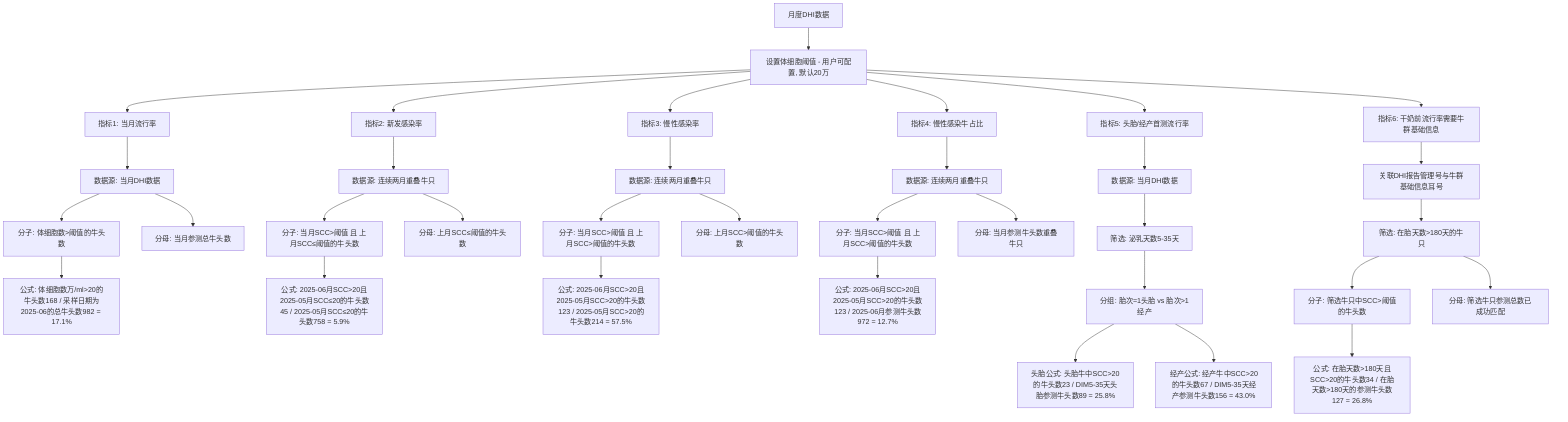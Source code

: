 graph TD
      A[月度DHI数据] --> B[设置体细胞阈值 - 用户可配置, 默认20万]

      B --> C1[指标1: 当月流行率]
      C1 --> C1a[数据源: 当月DHI数据]
      C1a --> C1b[分子: 体细胞数>阈值的牛头数]
      C1a --> C1c[分母: 当月参测总牛头数]
      C1b --> C1d[公式: 体细胞数万/ml>20的牛头数168 / 采样日期为2025-06的总牛头数982 = 17.1%]

      B --> C2[指标2: 新发感染率]
      C2 --> C2a[数据源: 连续两月重叠牛只]
      C2a --> C2b[分子: 当月SCC>阈值 且 上月SCC≤阈值的牛头数]
      C2a --> C2c[分母: 上月SCC≤阈值的牛头数]
      C2b --> C2d[公式: 2025-06月SCC>20且2025-05月SCC≤20的牛头数45 / 2025-05月SCC≤20的牛头数758 = 5.9%]

      B --> C3[指标3: 慢性感染率]
      C3 --> C3a[数据源: 连续两月重叠牛只]
      C3a --> C3b[分子: 当月SCC>阈值 且 上月SCC>阈值的牛头数]
      C3a --> C3c[分母: 上月SCC>阈值的牛头数]
      C3b --> C3d[公式: 2025-06月SCC>20且2025-05月SCC>20的牛头数123 / 2025-05月SCC>20的牛头数214 = 57.5%]

      B --> C4[指标4: 慢性感染牛占比]
      C4 --> C4a[数据源: 连续两月重叠牛只]
      C4a --> C4b[分子: 当月SCC>阈值 且 上月SCC>阈值的牛头数]
      C4a --> C4c[分母: 当月参测牛头数重叠牛只]
      C4b --> C4d[公式: 2025-06月SCC>20且2025-05月SCC>20的牛头数123 / 2025-06月参测牛头数972 = 12.7%]

      B --> C5[指标5: 头胎/经产首测流行率]
      C5 --> C5a[数据源: 当月DHI数据]
      C5a --> C5b[筛选: 泌乳天数5-35天]
      C5b --> C5c[分组: 胎次=1头胎 vs 胎次>1经产]
      C5c --> C5d[头胎公式: 头胎牛中SCC>20的牛头数23 / DIM5-35天头胎参测牛头数89 = 25.8%]
      C5c --> C5e[经产公式: 经产牛中SCC>20的牛头数67 / DIM5-35天经产参测牛头数156 = 43.0%]

      B --> C6[指标6: 干奶前流行率需要牛群基础信息]
      C6 --> C6a[关联DHI报告管理号与牛群基础信息耳号]
      C6a --> C6b[筛选: 在胎天数>180天的牛只]
      C6b --> C6c[分子: 筛选牛只中SCC>阈值的牛头数]
      C6b --> C6d[分母: 筛选牛只参测总数已成功匹配]
      C6c --> C6e[公式: 在胎天数>180天且SCC>20的牛头数34 / 在胎天数>180天的参测牛头数127 = 26.8%]
